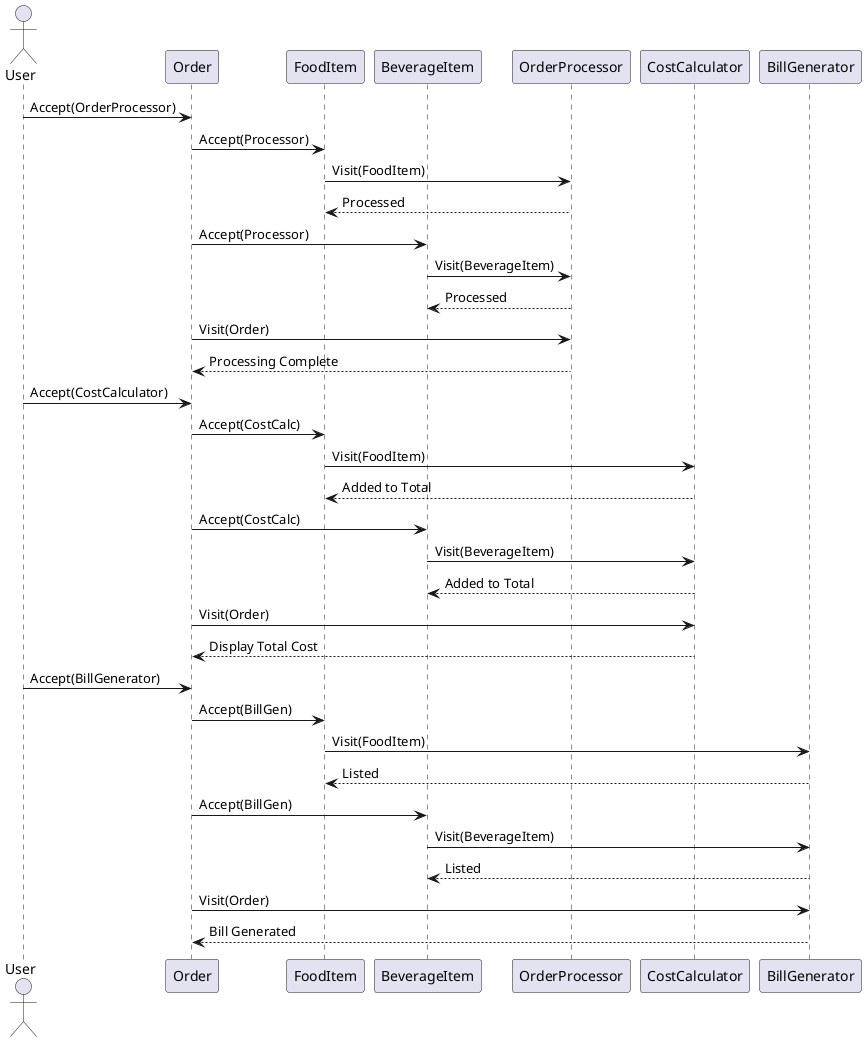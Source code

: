 @startuml
actor User
participant "Order" as Order
participant "FoodItem" as Food
participant "BeverageItem" as Beverage
participant "OrderProcessor" as Processor
participant "CostCalculator" as CostCalc
participant "BillGenerator" as BillGen

User -> Order: Accept(OrderProcessor)
Order -> Food: Accept(Processor)
Food -> Processor: Visit(FoodItem)
Processor --> Food: Processed
Order -> Beverage: Accept(Processor)
Beverage -> Processor: Visit(BeverageItem)
Processor --> Beverage: Processed
Order -> Processor: Visit(Order)
Processor --> Order: Processing Complete

User -> Order: Accept(CostCalculator)
Order -> Food: Accept(CostCalc)
Food -> CostCalc: Visit(FoodItem)
CostCalc --> Food: Added to Total
Order -> Beverage: Accept(CostCalc)
Beverage -> CostCalc: Visit(BeverageItem)
CostCalc --> Beverage: Added to Total
Order -> CostCalc: Visit(Order)
CostCalc --> Order: Display Total Cost

User -> Order: Accept(BillGenerator)
Order -> Food: Accept(BillGen)
Food -> BillGen: Visit(FoodItem)
BillGen --> Food: Listed
Order -> Beverage: Accept(BillGen)
Beverage -> BillGen: Visit(BeverageItem)
BillGen --> Beverage: Listed
Order -> BillGen: Visit(Order)
BillGen --> Order: Bill Generated
@enduml
